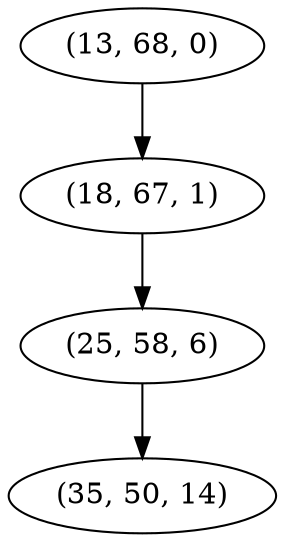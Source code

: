 digraph tree {
    "(13, 68, 0)";
    "(18, 67, 1)";
    "(25, 58, 6)";
    "(35, 50, 14)";
    "(13, 68, 0)" -> "(18, 67, 1)";
    "(18, 67, 1)" -> "(25, 58, 6)";
    "(25, 58, 6)" -> "(35, 50, 14)";
}
